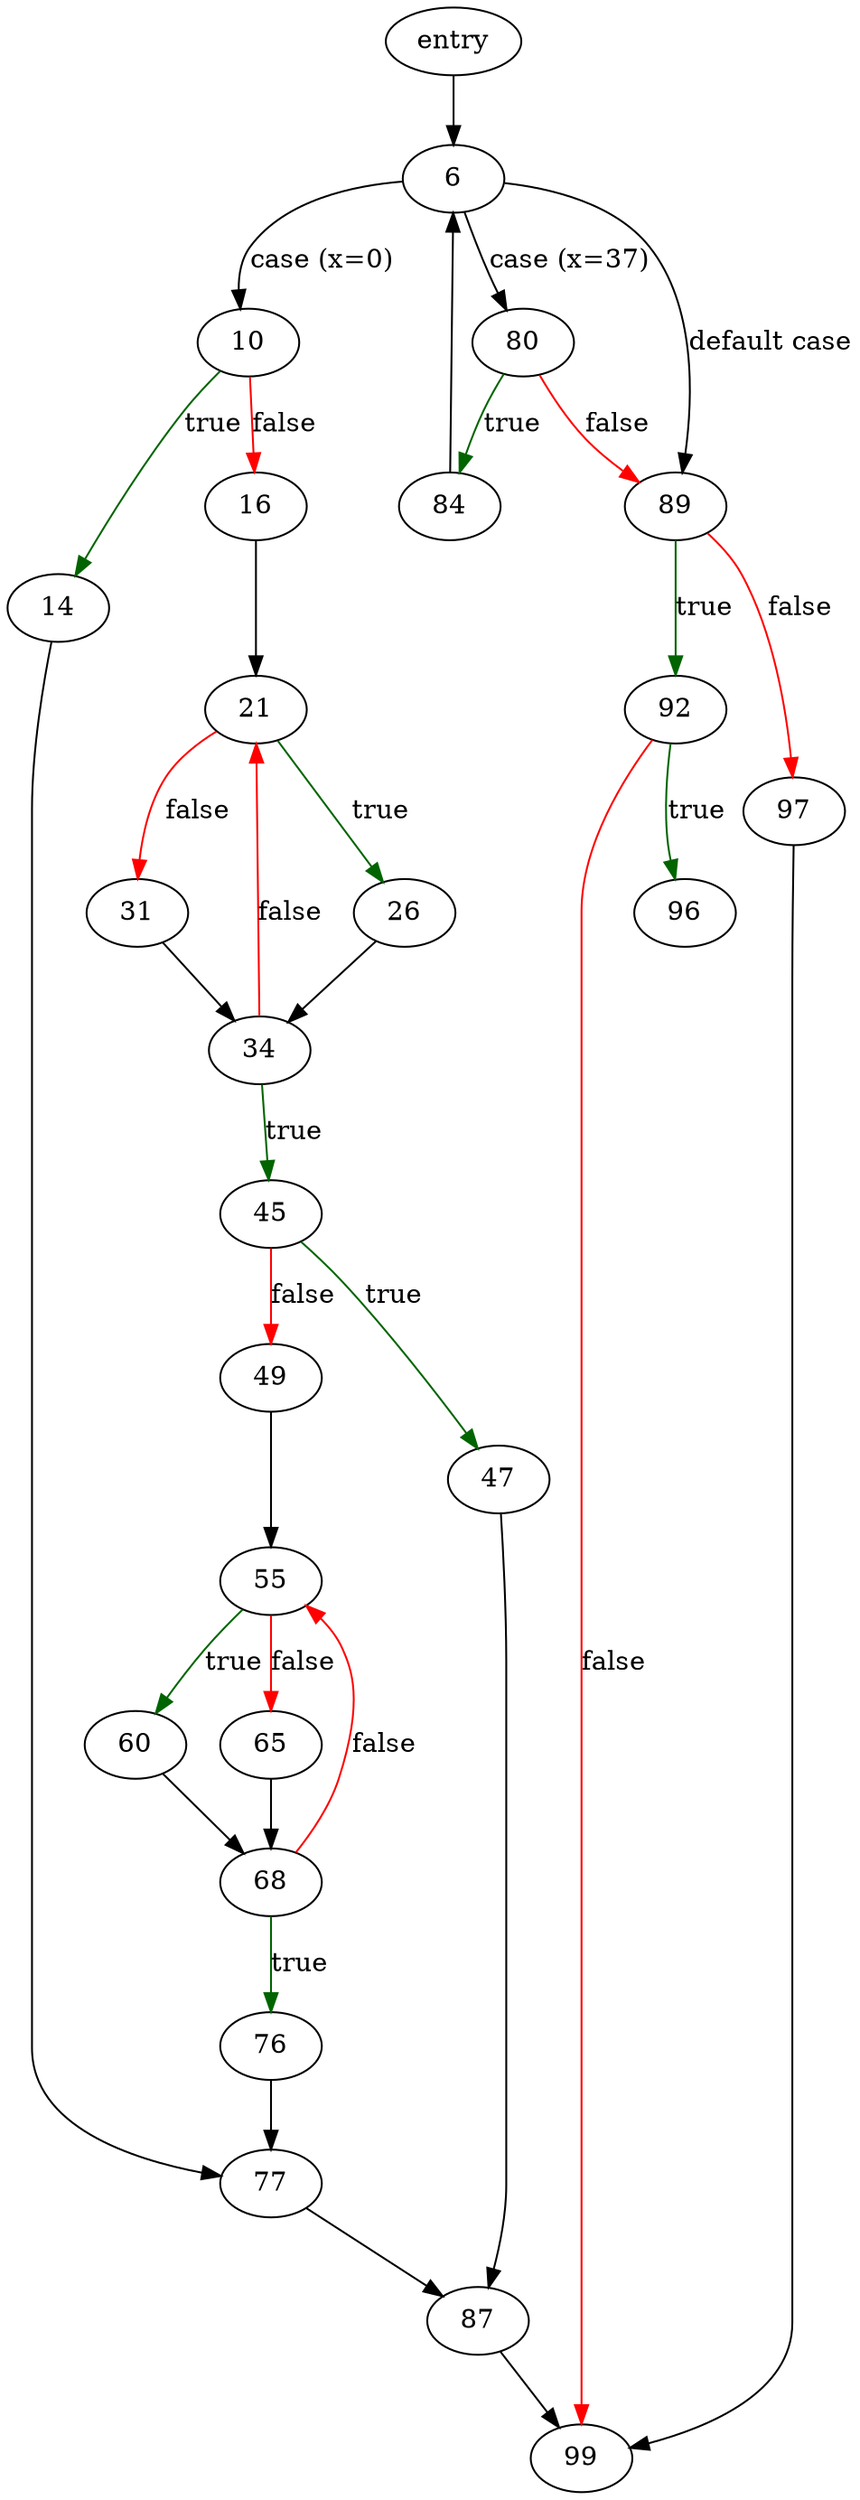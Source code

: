 digraph "xvasprintf" {
	// Node definitions.
	2 [label=entry];
	6;
	10;
	14;
	16;
	21;
	26;
	31;
	34;
	45;
	47;
	49;
	55;
	60;
	65;
	68;
	76;
	77;
	80;
	84;
	87;
	89;
	92;
	96;
	97;
	99;

	// Edge definitions.
	2 -> 6;
	6 -> 10 [label="case (x=0)"];
	6 -> 80 [label="case (x=37)"];
	6 -> 89 [label="default case"];
	10 -> 14 [
		color=darkgreen
		label=true
	];
	10 -> 16 [
		color=red
		label=false
	];
	14 -> 77;
	16 -> 21;
	21 -> 26 [
		color=darkgreen
		label=true
	];
	21 -> 31 [
		color=red
		label=false
	];
	26 -> 34;
	31 -> 34;
	34 -> 21 [
		color=red
		label=false
	];
	34 -> 45 [
		color=darkgreen
		label=true
	];
	45 -> 47 [
		color=darkgreen
		label=true
	];
	45 -> 49 [
		color=red
		label=false
	];
	47 -> 87;
	49 -> 55;
	55 -> 60 [
		color=darkgreen
		label=true
	];
	55 -> 65 [
		color=red
		label=false
	];
	60 -> 68;
	65 -> 68;
	68 -> 55 [
		color=red
		label=false
	];
	68 -> 76 [
		color=darkgreen
		label=true
	];
	76 -> 77;
	77 -> 87;
	80 -> 84 [
		color=darkgreen
		label=true
	];
	80 -> 89 [
		color=red
		label=false
	];
	84 -> 6;
	87 -> 99;
	89 -> 92 [
		color=darkgreen
		label=true
	];
	89 -> 97 [
		color=red
		label=false
	];
	92 -> 96 [
		color=darkgreen
		label=true
	];
	92 -> 99 [
		color=red
		label=false
	];
	97 -> 99;
}